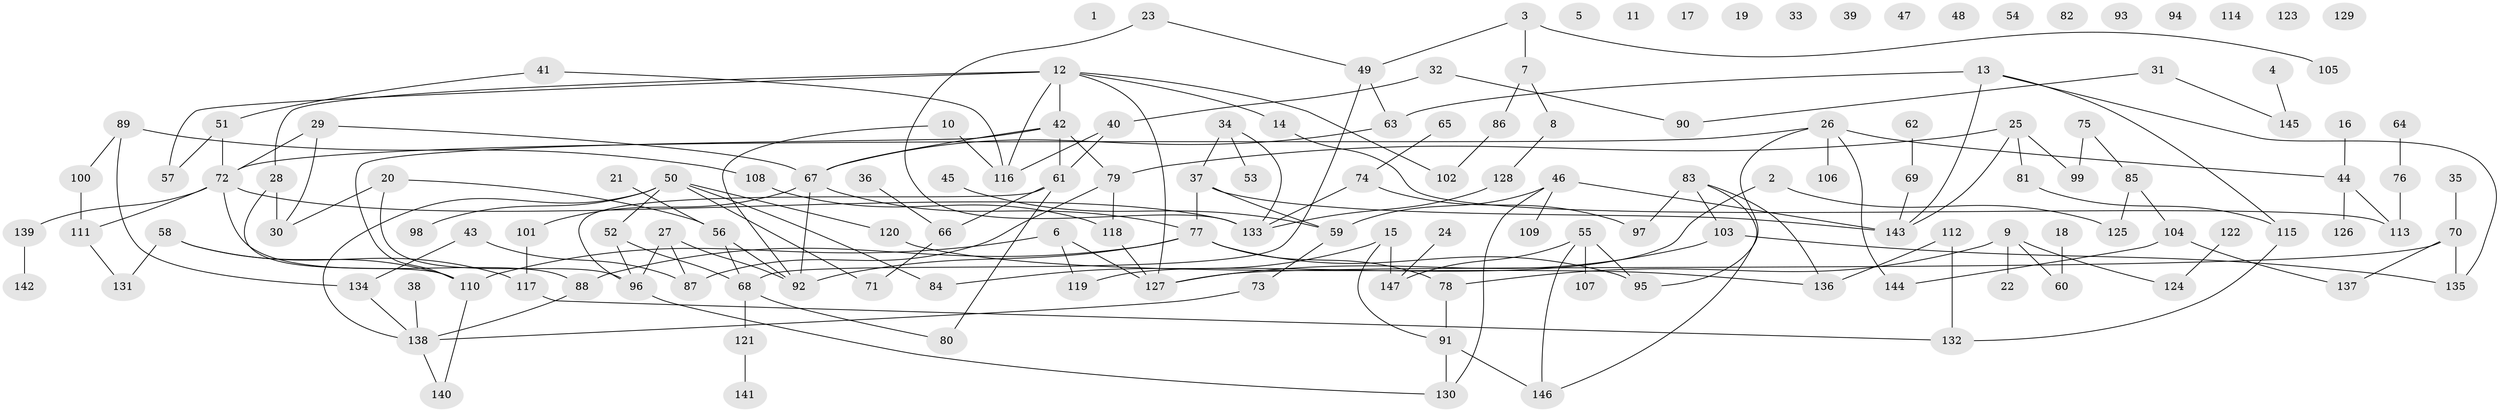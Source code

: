 // Generated by graph-tools (version 1.1) at 2025/00/03/09/25 03:00:52]
// undirected, 147 vertices, 181 edges
graph export_dot {
graph [start="1"]
  node [color=gray90,style=filled];
  1;
  2;
  3;
  4;
  5;
  6;
  7;
  8;
  9;
  10;
  11;
  12;
  13;
  14;
  15;
  16;
  17;
  18;
  19;
  20;
  21;
  22;
  23;
  24;
  25;
  26;
  27;
  28;
  29;
  30;
  31;
  32;
  33;
  34;
  35;
  36;
  37;
  38;
  39;
  40;
  41;
  42;
  43;
  44;
  45;
  46;
  47;
  48;
  49;
  50;
  51;
  52;
  53;
  54;
  55;
  56;
  57;
  58;
  59;
  60;
  61;
  62;
  63;
  64;
  65;
  66;
  67;
  68;
  69;
  70;
  71;
  72;
  73;
  74;
  75;
  76;
  77;
  78;
  79;
  80;
  81;
  82;
  83;
  84;
  85;
  86;
  87;
  88;
  89;
  90;
  91;
  92;
  93;
  94;
  95;
  96;
  97;
  98;
  99;
  100;
  101;
  102;
  103;
  104;
  105;
  106;
  107;
  108;
  109;
  110;
  111;
  112;
  113;
  114;
  115;
  116;
  117;
  118;
  119;
  120;
  121;
  122;
  123;
  124;
  125;
  126;
  127;
  128;
  129;
  130;
  131;
  132;
  133;
  134;
  135;
  136;
  137;
  138;
  139;
  140;
  141;
  142;
  143;
  144;
  145;
  146;
  147;
  2 -- 119;
  2 -- 125;
  3 -- 7;
  3 -- 49;
  3 -- 105;
  4 -- 145;
  6 -- 110;
  6 -- 119;
  6 -- 127;
  7 -- 8;
  7 -- 86;
  8 -- 128;
  9 -- 22;
  9 -- 60;
  9 -- 78;
  9 -- 124;
  10 -- 92;
  10 -- 116;
  12 -- 14;
  12 -- 28;
  12 -- 42;
  12 -- 57;
  12 -- 102;
  12 -- 116;
  12 -- 127;
  13 -- 63;
  13 -- 115;
  13 -- 135;
  13 -- 143;
  14 -- 113;
  15 -- 84;
  15 -- 91;
  15 -- 147;
  16 -- 44;
  18 -- 60;
  20 -- 30;
  20 -- 56;
  20 -- 96;
  21 -- 56;
  23 -- 49;
  23 -- 133;
  24 -- 147;
  25 -- 79;
  25 -- 81;
  25 -- 99;
  25 -- 143;
  26 -- 44;
  26 -- 72;
  26 -- 95;
  26 -- 106;
  26 -- 144;
  27 -- 87;
  27 -- 92;
  27 -- 96;
  28 -- 30;
  28 -- 110;
  29 -- 30;
  29 -- 67;
  29 -- 72;
  31 -- 90;
  31 -- 145;
  32 -- 40;
  32 -- 90;
  34 -- 37;
  34 -- 53;
  34 -- 133;
  35 -- 70;
  36 -- 66;
  37 -- 59;
  37 -- 77;
  37 -- 143;
  38 -- 138;
  40 -- 61;
  40 -- 116;
  41 -- 51;
  41 -- 116;
  42 -- 61;
  42 -- 67;
  42 -- 79;
  42 -- 110;
  43 -- 87;
  43 -- 134;
  44 -- 113;
  44 -- 126;
  45 -- 59;
  46 -- 59;
  46 -- 109;
  46 -- 130;
  46 -- 143;
  49 -- 63;
  49 -- 68;
  50 -- 52;
  50 -- 71;
  50 -- 84;
  50 -- 98;
  50 -- 120;
  50 -- 138;
  51 -- 57;
  51 -- 72;
  52 -- 68;
  52 -- 96;
  55 -- 95;
  55 -- 107;
  55 -- 146;
  55 -- 147;
  56 -- 68;
  56 -- 92;
  58 -- 110;
  58 -- 117;
  58 -- 131;
  59 -- 73;
  61 -- 66;
  61 -- 80;
  61 -- 96;
  62 -- 69;
  63 -- 67;
  64 -- 76;
  65 -- 74;
  66 -- 71;
  67 -- 77;
  67 -- 92;
  67 -- 101;
  68 -- 80;
  68 -- 121;
  69 -- 143;
  70 -- 127;
  70 -- 135;
  70 -- 137;
  72 -- 88;
  72 -- 111;
  72 -- 133;
  72 -- 139;
  73 -- 138;
  74 -- 97;
  74 -- 133;
  75 -- 85;
  75 -- 99;
  76 -- 113;
  77 -- 78;
  77 -- 88;
  77 -- 92;
  77 -- 95;
  78 -- 91;
  79 -- 87;
  79 -- 118;
  81 -- 115;
  83 -- 97;
  83 -- 103;
  83 -- 136;
  83 -- 146;
  85 -- 104;
  85 -- 125;
  86 -- 102;
  88 -- 138;
  89 -- 100;
  89 -- 108;
  89 -- 134;
  91 -- 130;
  91 -- 146;
  96 -- 130;
  100 -- 111;
  101 -- 117;
  103 -- 127;
  103 -- 135;
  104 -- 137;
  104 -- 144;
  108 -- 118;
  110 -- 140;
  111 -- 131;
  112 -- 132;
  112 -- 136;
  115 -- 132;
  117 -- 132;
  118 -- 127;
  120 -- 136;
  121 -- 141;
  122 -- 124;
  128 -- 133;
  134 -- 138;
  138 -- 140;
  139 -- 142;
}
